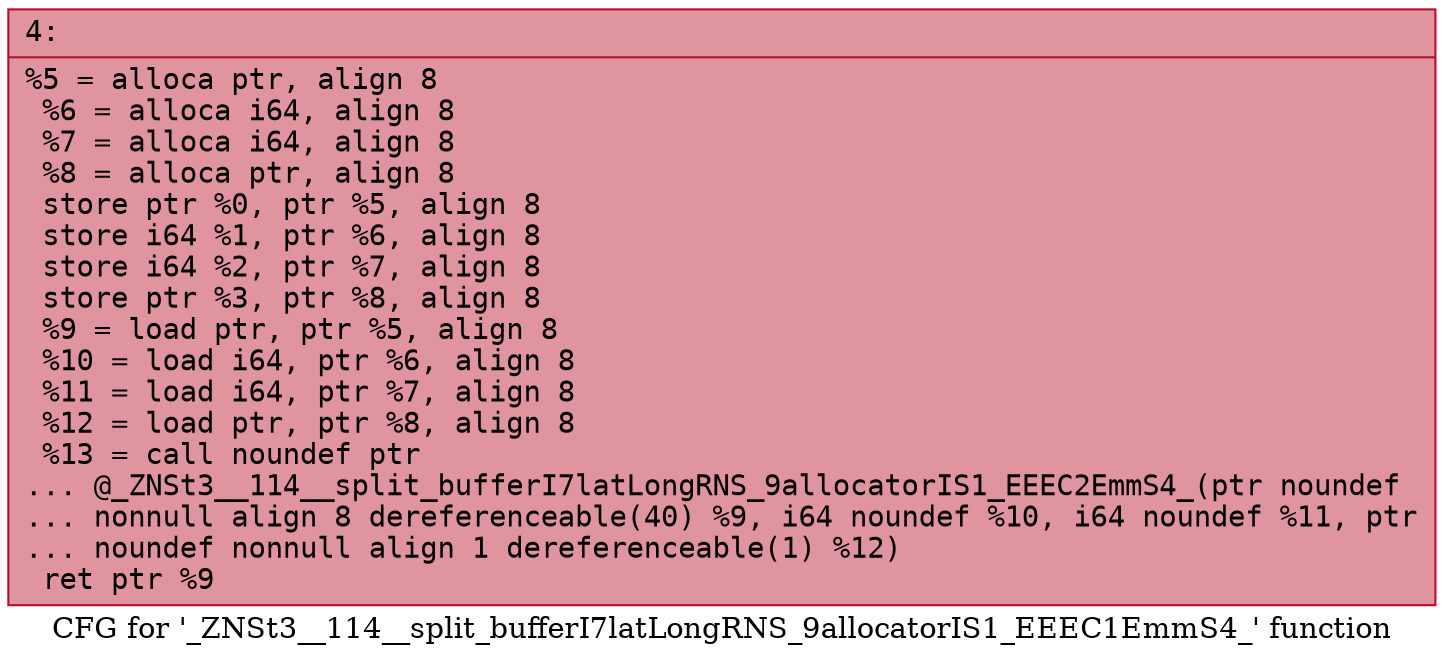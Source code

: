 digraph "CFG for '_ZNSt3__114__split_bufferI7latLongRNS_9allocatorIS1_EEEC1EmmS4_' function" {
	label="CFG for '_ZNSt3__114__split_bufferI7latLongRNS_9allocatorIS1_EEEC1EmmS4_' function";

	Node0x600001761220 [shape=record,color="#b70d28ff", style=filled, fillcolor="#b70d2870" fontname="Courier",label="{4:\l|  %5 = alloca ptr, align 8\l  %6 = alloca i64, align 8\l  %7 = alloca i64, align 8\l  %8 = alloca ptr, align 8\l  store ptr %0, ptr %5, align 8\l  store i64 %1, ptr %6, align 8\l  store i64 %2, ptr %7, align 8\l  store ptr %3, ptr %8, align 8\l  %9 = load ptr, ptr %5, align 8\l  %10 = load i64, ptr %6, align 8\l  %11 = load i64, ptr %7, align 8\l  %12 = load ptr, ptr %8, align 8\l  %13 = call noundef ptr\l... @_ZNSt3__114__split_bufferI7latLongRNS_9allocatorIS1_EEEC2EmmS4_(ptr noundef\l... nonnull align 8 dereferenceable(40) %9, i64 noundef %10, i64 noundef %11, ptr\l... noundef nonnull align 1 dereferenceable(1) %12)\l  ret ptr %9\l}"];
}
